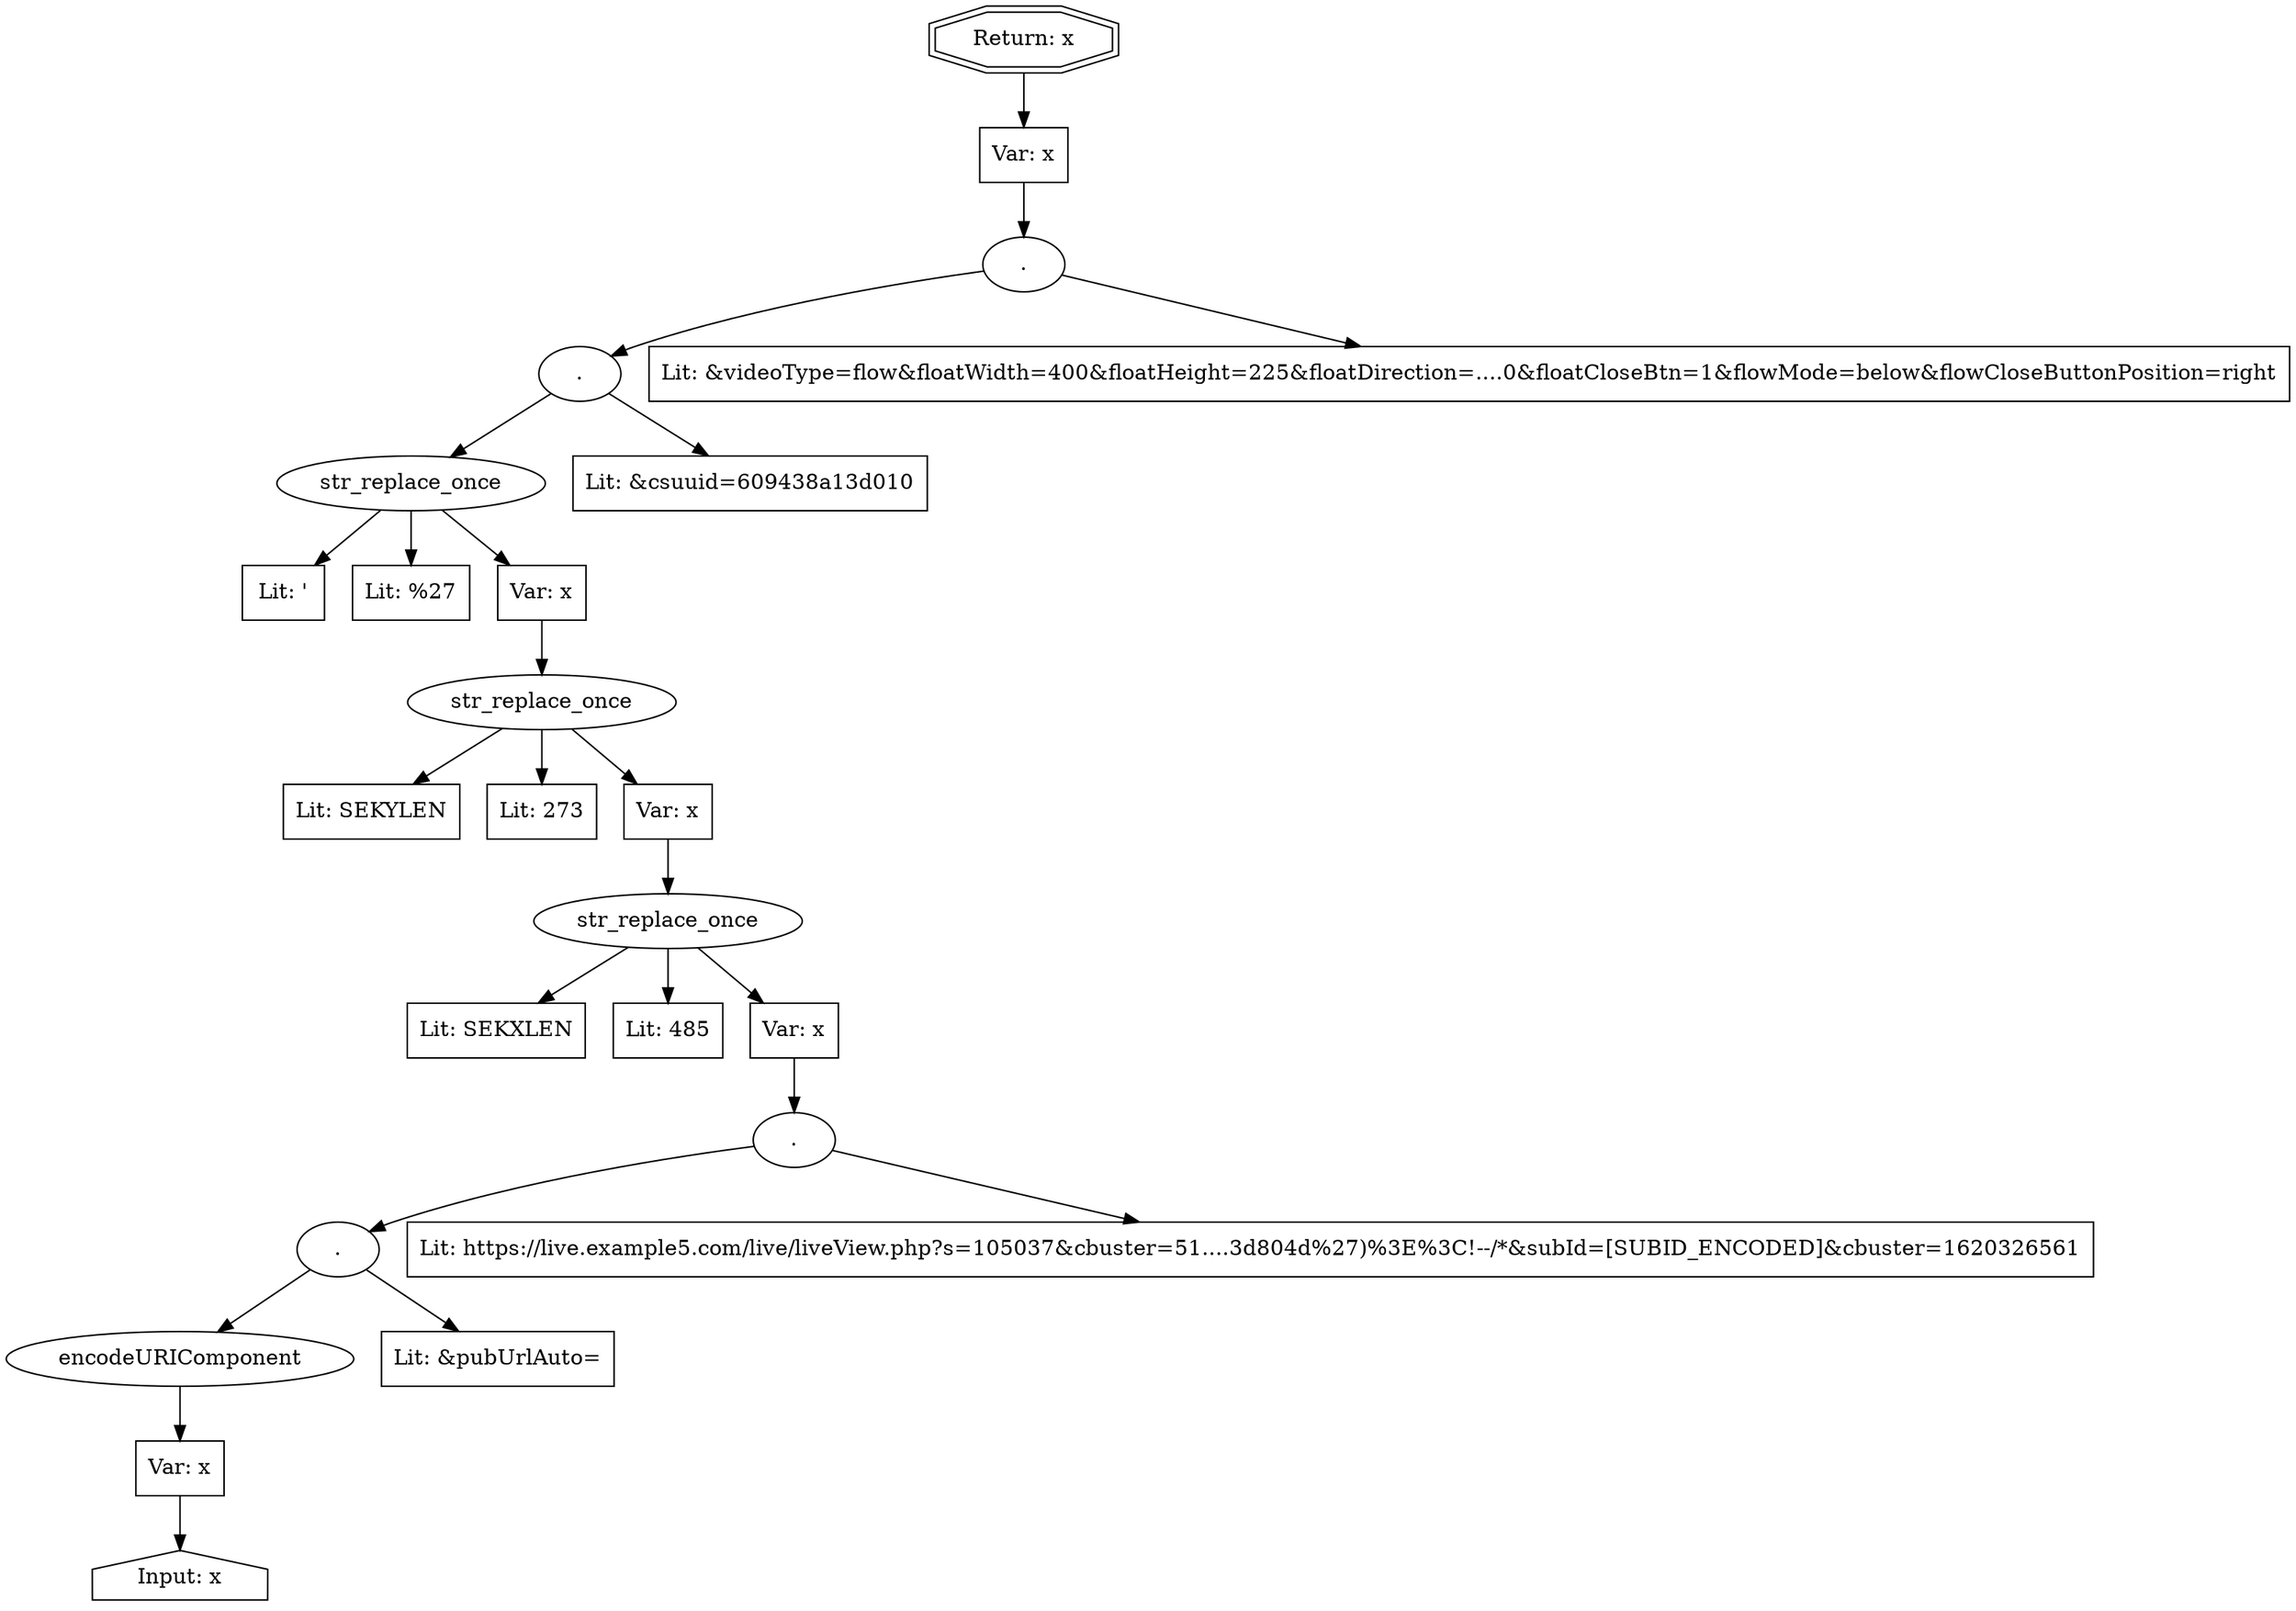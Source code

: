 // Finding: 02f151a8-2de7-4bb8-97ef-52e5dc5474b3
// Finding.url: https://www.example341.com/irl/black-customer-films-mentally-ill-white-hotel-clerk-having-meltdown/
// Finding.parentloc: https://www.example341.com/irl/black-customer-films-mentally-ill-white-hotel-clerk-having-meltdown/##'></iframe></style></script></object></embed></textarea><img src=x onerror=taintfoxLog('6a43212409574bafb1837b18193d804d')><!--/*
// Finding.domain: www.example341.com
// Finding.base_domain: example341.com
// Finding.source: location.href
// Finding.sink: innerHTML
// Sanitizer.score: 1
// Sanitizer.name: SekindoClientDetections_URL/this.setInfo
// Sanitizer.location: https://live.example5.com/live/liveView.php?s=105037&cbuster=512902103&pubUrl=https://www.example341.com/irl/black-customer-films-mentally-ill-white-hotel-clerk-having-meltdown/%23%23%27%3E%3C/iframe%3E%3C/style%3E%3C/script%3E%3C/object%3E%3C/embed%3E%3C/textarea%3E%3Cimg+src%3Dx+onerror%3DtaintfoxLog(%276a43212409574bafb1837b18193d804d%27)%3E%3C!--/*&subId=[SUBID_ENCODED] - SekindoClientDetections_URL/this.setInfo:621:7
// Finding.begin: 513
// Finding.end: 695
// Finding.original_uuid: e739edbc-153c-4fee-ab13-fdea68585939
// Finding.TwentyFiveMillionFlowsId: 964450384
// Finding.script: https://example342.com/script.js line 1 > eval
// Finding.line: 1
// Exploit.uuid: 6a432124-0957-4baf-b183-7b18193d804d
// Exploit.success: false
// Exploit.status: failure
// Exploit.method: C
// Exploit.type: html
// Exploit.token: attribute
// Exploit.content: src
// Exploit.quote_type: '
// Exploit.tag: script
// Exploit.break_out: #'></iframe></style></script></object></embed></textarea><img src=x onerror=
// Exploit.break_in: ><!--/*
// Exploit.payload: #'></iframe></style></script></object></embed></textarea><img src=x onerror=taintfoxLog(1)><!--/*
// Exploit.begin_taint_url: 0
// Exploit.end_taint_url: 97
// Exploit.replace_begin_url: 97
// Exploit.replace_end_url: 97
// Exploit.replace_begin_param: 326
// Exploit.replace_end_param: 326
// Issues.LargestEncodeAttrStringChain: 0
// Issues.LargestTextFragmentEncodeChainLength: 0
// Issues.HasApproximation: false
// Issues.HasMissingImplementation: false
// Issues.HasInfiniteRegexWithFunctionReplacer: false
// Issues.MergedSplitAndJoins: false
// Issues.HasUrlInRhsOfReplace: false
// Issues.HasUrlInLhsOfReplace: false
// Issues.HasCookieValueInLhsOfreplace: false
// Issues.HasCookieValueInRhsOfreplace: false
// Issues.HasCookieValueInMatchPattern: false
// Issues.HasCookieValueInExecPattern: false
// Issues.RemovedLRConcats: false
// Issues.RemovedReplaceArtifacts: false
// Issues.HasUrlInMatchPattern: false
// Issues.HasUrlInExecPattern: false
// Issues.RemovedNOPreplaces: false
// Issues.Known_sanitizer: false
// DepGraph.hash: -54007731
// DepGraph.sanitizer_hash: -1340710092

digraph cfg {
n0 [shape=house, label="Input: x"];
n1 [shape=ellipse, label="encodeURIComponent"];
n2 [shape=box, label="Var: x"];
n3 [shape=ellipse, label="."];
n4 [shape=box, label="Lit: &pubUrlAuto="];
n5 [shape=ellipse, label="."];
n6 [shape=box, label="Lit: https://live.example5.com/live/liveView.php?s=105037&cbuster=51....3d804d%27)%3E%3C!--/*&subId=[SUBID_ENCODED]&cbuster=1620326561"];
n7 [shape=ellipse, label="str_replace_once"];
n8 [shape=box, label="Lit: SEKXLEN"];
n9 [shape=box, label="Lit: 485"];
n10 [shape=box, label="Var: x"];
n11 [shape=ellipse, label="str_replace_once"];
n12 [shape=box, label="Lit: SEKYLEN"];
n13 [shape=box, label="Lit: 273"];
n14 [shape=box, label="Var: x"];
n15 [shape=ellipse, label="str_replace_once"];
n16 [shape=box, label="Lit: '"];
n17 [shape=box, label="Lit: %27"];
n18 [shape=box, label="Var: x"];
n19 [shape=ellipse, label="."];
n20 [shape=box, label="Lit: &csuuid=609438a13d010"];
n21 [shape=ellipse, label="."];
n22 [shape=box, label="Lit: &videoType=flow&floatWidth=400&floatHeight=225&floatDirection=....0&floatCloseBtn=1&flowMode=below&flowCloseButtonPosition=right"];
n23 [shape=box, label="Var: x"];
n24 [shape=doubleoctagon, label="Return: x"];
n2 -> n0;
n1 -> n2;
n3 -> n4;
n3 -> n1;
n5 -> n6;
n5 -> n3;
n10 -> n5;
n7 -> n8;
n7 -> n9;
n7 -> n10;
n14 -> n7;
n11 -> n12;
n11 -> n13;
n11 -> n14;
n18 -> n11;
n15 -> n16;
n15 -> n17;
n15 -> n18;
n19 -> n15;
n19 -> n20;
n21 -> n19;
n21 -> n22;
n23 -> n21;
n24 -> n23;
}